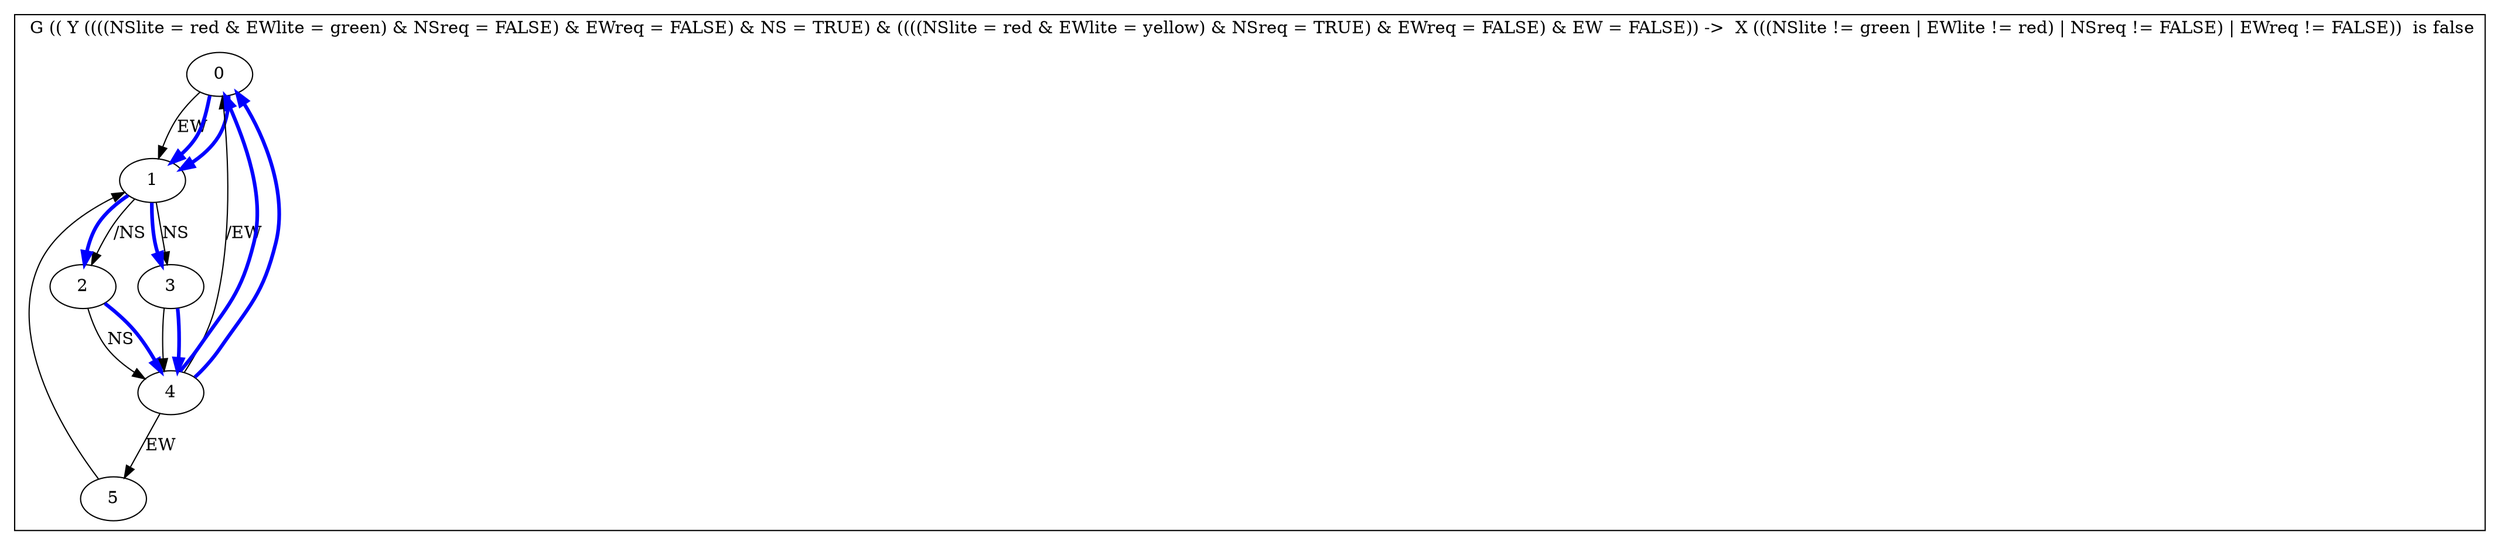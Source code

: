 digraph {
subgraph cluster_0 {
label=" G (( Y ((((NSlite = red & EWlite = green) & NSreq = FALSE) & EWreq = FALSE) & NS = TRUE) & ((((NSlite = red & EWlite = yellow) & NSreq = TRUE) & EWreq = FALSE) & EW = FALSE)) ->  X (((NSlite != green | EWlite != red) | NSreq != FALSE) | EWreq != FALSE))  is false";

0 -> 1[label="EW"];
1 -> 2[label="/NS"];
1 -> 3[label="NS"];
2 -> 4[label="NS"];
3 -> 4[label=""];
4 -> 5[label="EW"];
4 -> 0[label="/EW"];
5 -> 1[label=""];
0 -> 1[label="",color=blue,penwidth=3.0];
1 -> 2[label="",color=blue,penwidth=3.0];
2 -> 4[label="",color=blue,penwidth=3.0];
4 -> 0[label="",color=blue,penwidth=3.0];
0 -> 1[label="",color=blue,penwidth=3.0];
1 -> 3[label="",color=blue,penwidth=3.0];
3 -> 4[label="",color=blue,penwidth=3.0];
4 -> 0[label="",color=blue,penwidth=3.0];
}}
